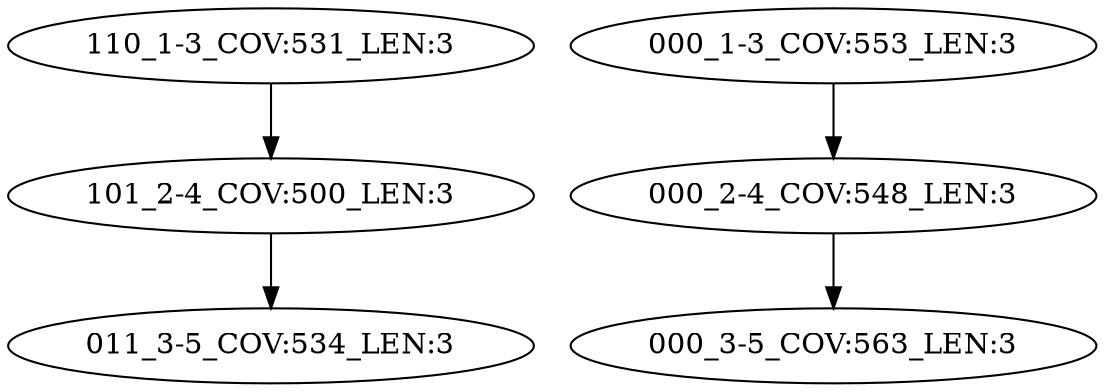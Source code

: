digraph G {
    "101_2-4_COV:500_LEN:3" -> "011_3-5_COV:534_LEN:3";
    "000_2-4_COV:548_LEN:3" -> "000_3-5_COV:563_LEN:3";
    "000_1-3_COV:553_LEN:3" -> "000_2-4_COV:548_LEN:3";
    "110_1-3_COV:531_LEN:3" -> "101_2-4_COV:500_LEN:3";
}
